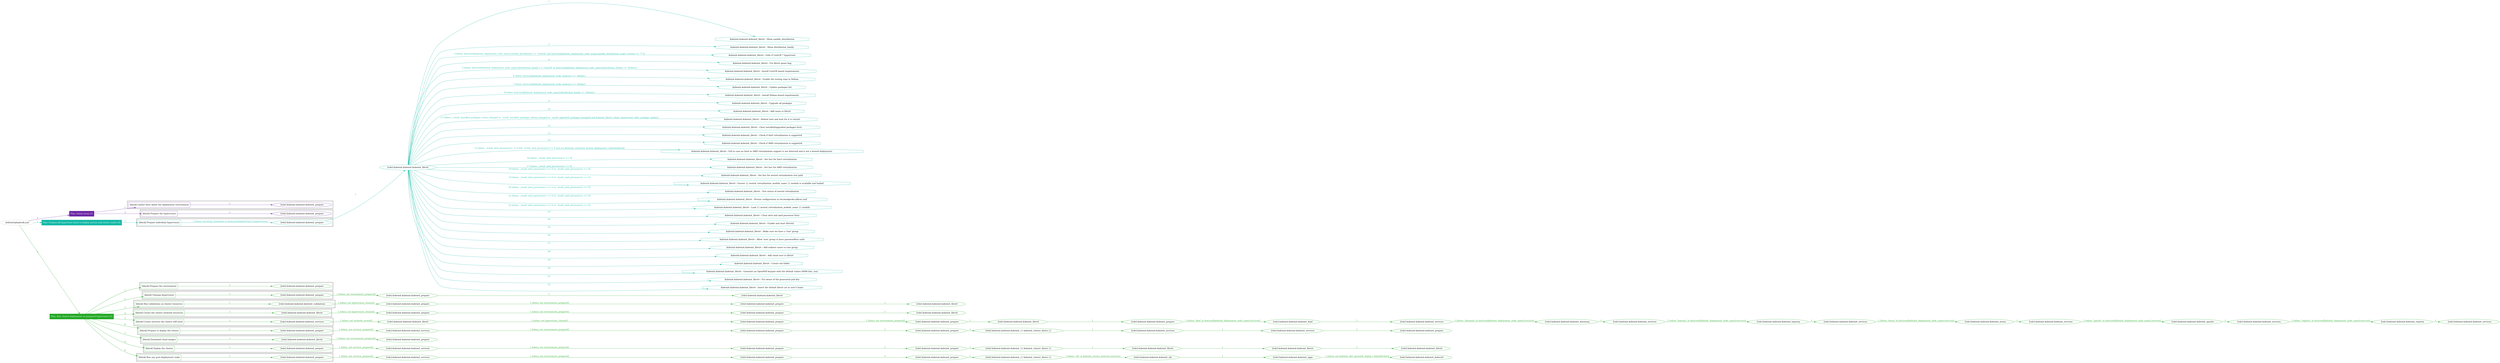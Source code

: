 digraph {
	graph [concentrate=true ordering=in rankdir=LR ratio=fill]
	edge [esep=5 sep=10]
	"kubeinit/playbook.yml" [id=root_node style=dotted]
	play_49b51505 [label="Play: Initial setup (1)" color="#6c27a5" fontcolor="#ffffff" id=play_49b51505 shape=box style=filled tooltip=localhost]
	"kubeinit/playbook.yml" -> play_49b51505 [label="1 " color="#6c27a5" fontcolor="#6c27a5" id=edge_2d3513f8 labeltooltip="1 " tooltip="1 "]
	subgraph "kubeinit.kubeinit.kubeinit_prepare" {
		role_cd0fc7f8 [label="[role] kubeinit.kubeinit.kubeinit_prepare" color="#6c27a5" id=role_cd0fc7f8 tooltip="kubeinit.kubeinit.kubeinit_prepare"]
	}
	subgraph "kubeinit.kubeinit.kubeinit_prepare" {
		role_eb6b8a7d [label="[role] kubeinit.kubeinit.kubeinit_prepare" color="#6c27a5" id=role_eb6b8a7d tooltip="kubeinit.kubeinit.kubeinit_prepare"]
	}
	subgraph "Play: Initial setup (1)" {
		play_49b51505 -> block_86d5ac49 [label=1 color="#6c27a5" fontcolor="#6c27a5" id=edge_d8d9e58f labeltooltip=1 tooltip=1]
		subgraph cluster_block_86d5ac49 {
			block_86d5ac49 [label="[block] Gather facts about the deployment environment" color="#6c27a5" id=block_86d5ac49 labeltooltip="Gather facts about the deployment environment" shape=box tooltip="Gather facts about the deployment environment"]
			block_86d5ac49 -> role_cd0fc7f8 [label="1 " color="#6c27a5" fontcolor="#6c27a5" id=edge_40d20348 labeltooltip="1 " tooltip="1 "]
		}
		play_49b51505 -> block_b45642b1 [label=2 color="#6c27a5" fontcolor="#6c27a5" id=edge_23cfbe0f labeltooltip=2 tooltip=2]
		subgraph cluster_block_b45642b1 {
			block_b45642b1 [label="[block] Prepare the hypervisors" color="#6c27a5" id=block_b45642b1 labeltooltip="Prepare the hypervisors" shape=box tooltip="Prepare the hypervisors"]
			block_b45642b1 -> role_eb6b8a7d [label="1 " color="#6c27a5" fontcolor="#6c27a5" id=edge_4bbdfbe9 labeltooltip="1 " tooltip="1 "]
		}
	}
	play_2eb4110e [label="Play: Prepare all hypervisor hosts to deploy service and cluster nodes (0)" color="#13b9a6" fontcolor="#ffffff" id=play_2eb4110e shape=box style=filled tooltip="Play: Prepare all hypervisor hosts to deploy service and cluster nodes (0)"]
	"kubeinit/playbook.yml" -> play_2eb4110e [label="2 " color="#13b9a6" fontcolor="#13b9a6" id=edge_5e67db60 labeltooltip="2 " tooltip="2 "]
	subgraph "kubeinit.kubeinit.kubeinit_libvirt" {
		role_a97afbe8 [label="[role] kubeinit.kubeinit.kubeinit_libvirt" color="#13b9a6" id=role_a97afbe8 tooltip="kubeinit.kubeinit.kubeinit_libvirt"]
		task_e795a2ad [label="kubeinit.kubeinit.kubeinit_libvirt : Show ansible_distribution" color="#13b9a6" id=task_e795a2ad shape=octagon tooltip="kubeinit.kubeinit.kubeinit_libvirt : Show ansible_distribution"]
		role_a97afbe8 -> task_e795a2ad [label="1 " color="#13b9a6" fontcolor="#13b9a6" id=edge_df64c2c2 labeltooltip="1 " tooltip="1 "]
		task_c89ff887 [label="kubeinit.kubeinit.kubeinit_libvirt : Show distribution_family" color="#13b9a6" id=task_c89ff887 shape=octagon tooltip="kubeinit.kubeinit.kubeinit_libvirt : Show distribution_family"]
		role_a97afbe8 -> task_c89ff887 [label="2 " color="#13b9a6" fontcolor="#13b9a6" id=edge_a004bf5e labeltooltip="2 " tooltip="2 "]
		task_059171b0 [label="kubeinit.kubeinit.kubeinit_libvirt : Fails if CentOS 7 hypervisor" color="#13b9a6" id=task_059171b0 shape=octagon tooltip="kubeinit.kubeinit.kubeinit_libvirt : Fails if CentOS 7 hypervisor"]
		role_a97afbe8 -> task_059171b0 [label="3 [when: (hostvars[kubeinit_deployment_node_name].ansible_distribution == 'CentOS' and hostvars[kubeinit_deployment_node_name].ansible_distribution_major_version == \"7\")]" color="#13b9a6" fontcolor="#13b9a6" id=edge_6c33b19e labeltooltip="3 [when: (hostvars[kubeinit_deployment_node_name].ansible_distribution == 'CentOS' and hostvars[kubeinit_deployment_node_name].ansible_distribution_major_version == \"7\")]" tooltip="3 [when: (hostvars[kubeinit_deployment_node_name].ansible_distribution == 'CentOS' and hostvars[kubeinit_deployment_node_name].ansible_distribution_major_version == \"7\")]"]
		task_b931b1ce [label="kubeinit.kubeinit.kubeinit_libvirt : Fix libvirt qemu bug" color="#13b9a6" id=task_b931b1ce shape=octagon tooltip="kubeinit.kubeinit.kubeinit_libvirt : Fix libvirt qemu bug"]
		role_a97afbe8 -> task_b931b1ce [label="4 " color="#13b9a6" fontcolor="#13b9a6" id=edge_58f13077 labeltooltip="4 " tooltip="4 "]
		task_9439b540 [label="kubeinit.kubeinit.kubeinit_libvirt : Install CentOS based requirements" color="#13b9a6" id=task_9439b540 shape=octagon tooltip="kubeinit.kubeinit.kubeinit_libvirt : Install CentOS based requirements"]
		role_a97afbe8 -> task_9439b540 [label="5 [when: hostvars[kubeinit_deployment_node_name].distribution_family == 'CentOS' or hostvars[kubeinit_deployment_node_name].distribution_family == 'Fedora']" color="#13b9a6" fontcolor="#13b9a6" id=edge_5239a0cb labeltooltip="5 [when: hostvars[kubeinit_deployment_node_name].distribution_family == 'CentOS' or hostvars[kubeinit_deployment_node_name].distribution_family == 'Fedora']" tooltip="5 [when: hostvars[kubeinit_deployment_node_name].distribution_family == 'CentOS' or hostvars[kubeinit_deployment_node_name].distribution_family == 'Fedora']"]
		task_f1106216 [label="kubeinit.kubeinit.kubeinit_libvirt : Enable the testing repo in Debian" color="#13b9a6" id=task_f1106216 shape=octagon tooltip="kubeinit.kubeinit.kubeinit_libvirt : Enable the testing repo in Debian"]
		role_a97afbe8 -> task_f1106216 [label="6 [when: hostvars[kubeinit_deployment_node_name].os == 'debian']" color="#13b9a6" fontcolor="#13b9a6" id=edge_aa93ad70 labeltooltip="6 [when: hostvars[kubeinit_deployment_node_name].os == 'debian']" tooltip="6 [when: hostvars[kubeinit_deployment_node_name].os == 'debian']"]
		task_cbb48959 [label="kubeinit.kubeinit.kubeinit_libvirt : Update packages list" color="#13b9a6" id=task_cbb48959 shape=octagon tooltip="kubeinit.kubeinit.kubeinit_libvirt : Update packages list"]
		role_a97afbe8 -> task_cbb48959 [label="7 [when: hostvars[kubeinit_deployment_node_name].os == 'debian']" color="#13b9a6" fontcolor="#13b9a6" id=edge_50287900 labeltooltip="7 [when: hostvars[kubeinit_deployment_node_name].os == 'debian']" tooltip="7 [when: hostvars[kubeinit_deployment_node_name].os == 'debian']"]
		task_2c31e83f [label="kubeinit.kubeinit.kubeinit_libvirt : Install Debian based requirements" color="#13b9a6" id=task_2c31e83f shape=octagon tooltip="kubeinit.kubeinit.kubeinit_libvirt : Install Debian based requirements"]
		role_a97afbe8 -> task_2c31e83f [label="8 [when: hostvars[kubeinit_deployment_node_name].distribution_family == 'Debian']" color="#13b9a6" fontcolor="#13b9a6" id=edge_28417ebb labeltooltip="8 [when: hostvars[kubeinit_deployment_node_name].distribution_family == 'Debian']" tooltip="8 [when: hostvars[kubeinit_deployment_node_name].distribution_family == 'Debian']"]
		task_8ee64b0a [label="kubeinit.kubeinit.kubeinit_libvirt : Upgrade all packages" color="#13b9a6" id=task_8ee64b0a shape=octagon tooltip="kubeinit.kubeinit.kubeinit_libvirt : Upgrade all packages"]
		role_a97afbe8 -> task_8ee64b0a [label="9 " color="#13b9a6" fontcolor="#13b9a6" id=edge_de31dd21 labeltooltip="9 " tooltip="9 "]
		task_4811f8cc [label="kubeinit.kubeinit.kubeinit_libvirt : Add users to libvirt" color="#13b9a6" id=task_4811f8cc shape=octagon tooltip="kubeinit.kubeinit.kubeinit_libvirt : Add users to libvirt"]
		role_a97afbe8 -> task_4811f8cc [label="10 " color="#13b9a6" fontcolor="#13b9a6" id=edge_406c4651 labeltooltip="10 " tooltip="10 "]
		task_6046eeeb [label="kubeinit.kubeinit.kubeinit_libvirt : Reboot host and wait for it to restart" color="#13b9a6" id=task_6046eeeb shape=octagon tooltip="kubeinit.kubeinit.kubeinit_libvirt : Reboot host and wait for it to restart"]
		role_a97afbe8 -> task_6046eeeb [label="11 [when: (_result_installed_packages_centos.changed or _result_installed_packages_debian.changed or _result_upgraded_packages.changed) and kubeinit_libvirt_reboot_hypervisors_after_package_update]" color="#13b9a6" fontcolor="#13b9a6" id=edge_9d222ad2 labeltooltip="11 [when: (_result_installed_packages_centos.changed or _result_installed_packages_debian.changed or _result_upgraded_packages.changed) and kubeinit_libvirt_reboot_hypervisors_after_package_update]" tooltip="11 [when: (_result_installed_packages_centos.changed or _result_installed_packages_debian.changed or _result_upgraded_packages.changed) and kubeinit_libvirt_reboot_hypervisors_after_package_update]"]
		task_90b284af [label="kubeinit.kubeinit.kubeinit_libvirt : Clear installed/upgraded packages facts" color="#13b9a6" id=task_90b284af shape=octagon tooltip="kubeinit.kubeinit.kubeinit_libvirt : Clear installed/upgraded packages facts"]
		role_a97afbe8 -> task_90b284af [label="12 " color="#13b9a6" fontcolor="#13b9a6" id=edge_8bb08df6 labeltooltip="12 " tooltip="12 "]
		task_0e9b780a [label="kubeinit.kubeinit.kubeinit_libvirt : Check if Intel virtualization is supported" color="#13b9a6" id=task_0e9b780a shape=octagon tooltip="kubeinit.kubeinit.kubeinit_libvirt : Check if Intel virtualization is supported"]
		role_a97afbe8 -> task_0e9b780a [label="13 " color="#13b9a6" fontcolor="#13b9a6" id=edge_11b6e7f2 labeltooltip="13 " tooltip="13 "]
		task_1be9a742 [label="kubeinit.kubeinit.kubeinit_libvirt : Check if AMD virtualization is supported" color="#13b9a6" id=task_1be9a742 shape=octagon tooltip="kubeinit.kubeinit.kubeinit_libvirt : Check if AMD virtualization is supported"]
		role_a97afbe8 -> task_1be9a742 [label="14 " color="#13b9a6" fontcolor="#13b9a6" id=edge_a30531a2 labeltooltip="14 " tooltip="14 "]
		task_4d8ec58a [label="kubeinit.kubeinit.kubeinit_libvirt : Fail in case no Intel or AMD virtualization support is not detected and is not a hosted deployment." color="#13b9a6" id=task_4d8ec58a shape=octagon tooltip="kubeinit.kubeinit.kubeinit_libvirt : Fail in case no Intel or AMD virtualization support is not detected and is not a hosted deployment."]
		role_a97afbe8 -> task_4d8ec58a [label="15 [when: _result_intel_processor.rc != 0 and _result_amd_processor.rc != 0 and not (kubeinit_inventory_hosted_deployment | default(false))]" color="#13b9a6" fontcolor="#13b9a6" id=edge_16a125c0 labeltooltip="15 [when: _result_intel_processor.rc != 0 and _result_amd_processor.rc != 0 and not (kubeinit_inventory_hosted_deployment | default(false))]" tooltip="15 [when: _result_intel_processor.rc != 0 and _result_amd_processor.rc != 0 and not (kubeinit_inventory_hosted_deployment | default(false))]"]
		task_b3cd6669 [label="kubeinit.kubeinit.kubeinit_libvirt : Set fact for Intel virtualization" color="#13b9a6" id=task_b3cd6669 shape=octagon tooltip="kubeinit.kubeinit.kubeinit_libvirt : Set fact for Intel virtualization"]
		role_a97afbe8 -> task_b3cd6669 [label="16 [when: _result_intel_processor.rc == 0]" color="#13b9a6" fontcolor="#13b9a6" id=edge_9be52279 labeltooltip="16 [when: _result_intel_processor.rc == 0]" tooltip="16 [when: _result_intel_processor.rc == 0]"]
		task_a6867cb7 [label="kubeinit.kubeinit.kubeinit_libvirt : Set fact for AMD virtualization" color="#13b9a6" id=task_a6867cb7 shape=octagon tooltip="kubeinit.kubeinit.kubeinit_libvirt : Set fact for AMD virtualization"]
		role_a97afbe8 -> task_a6867cb7 [label="17 [when: _result_amd_processor.rc == 0]" color="#13b9a6" fontcolor="#13b9a6" id=edge_e46df52f labeltooltip="17 [when: _result_amd_processor.rc == 0]" tooltip="17 [when: _result_amd_processor.rc == 0]"]
		task_5909870a [label="kubeinit.kubeinit.kubeinit_libvirt : Set fact for nested virtualization test path" color="#13b9a6" id=task_5909870a shape=octagon tooltip="kubeinit.kubeinit.kubeinit_libvirt : Set fact for nested virtualization test path"]
		role_a97afbe8 -> task_5909870a [label="18 [when: _result_intel_processor.rc == 0 or _result_amd_processor.rc == 0]" color="#13b9a6" fontcolor="#13b9a6" id=edge_743c180f labeltooltip="18 [when: _result_intel_processor.rc == 0 or _result_amd_processor.rc == 0]" tooltip="18 [when: _result_intel_processor.rc == 0 or _result_amd_processor.rc == 0]"]
		task_4d26c961 [label="kubeinit.kubeinit.kubeinit_libvirt : Ensure {{ nested_virtualization_module_name }} module is available and loaded" color="#13b9a6" id=task_4d26c961 shape=octagon tooltip="kubeinit.kubeinit.kubeinit_libvirt : Ensure {{ nested_virtualization_module_name }} module is available and loaded"]
		role_a97afbe8 -> task_4d26c961 [label="19 [when: _result_intel_processor.rc == 0 or _result_amd_processor.rc == 0]" color="#13b9a6" fontcolor="#13b9a6" id=edge_06fc6cc8 labeltooltip="19 [when: _result_intel_processor.rc == 0 or _result_amd_processor.rc == 0]" tooltip="19 [when: _result_intel_processor.rc == 0 or _result_amd_processor.rc == 0]"]
		task_dcd2cfd9 [label="kubeinit.kubeinit.kubeinit_libvirt : Test status of nested virtualization" color="#13b9a6" id=task_dcd2cfd9 shape=octagon tooltip="kubeinit.kubeinit.kubeinit_libvirt : Test status of nested virtualization"]
		role_a97afbe8 -> task_dcd2cfd9 [label="20 [when: _result_intel_processor.rc == 0 or _result_amd_processor.rc == 0]" color="#13b9a6" fontcolor="#13b9a6" id=edge_53f23fec labeltooltip="20 [when: _result_intel_processor.rc == 0 or _result_amd_processor.rc == 0]" tooltip="20 [when: _result_intel_processor.rc == 0 or _result_amd_processor.rc == 0]"]
		task_3d4ab33c [label="kubeinit.kubeinit.kubeinit_libvirt : Persist configuration in /etc/modprobe.d/kvm.conf" color="#13b9a6" id=task_3d4ab33c shape=octagon tooltip="kubeinit.kubeinit.kubeinit_libvirt : Persist configuration in /etc/modprobe.d/kvm.conf"]
		role_a97afbe8 -> task_3d4ab33c [label="21 [when: _result_intel_processor.rc == 0 or _result_amd_processor.rc == 0]" color="#13b9a6" fontcolor="#13b9a6" id=edge_03267947 labeltooltip="21 [when: _result_intel_processor.rc == 0 or _result_amd_processor.rc == 0]" tooltip="21 [when: _result_intel_processor.rc == 0 or _result_amd_processor.rc == 0]"]
		task_05ed831d [label="kubeinit.kubeinit.kubeinit_libvirt : Load {{ nested_virtualization_module_name }} module" color="#13b9a6" id=task_05ed831d shape=octagon tooltip="kubeinit.kubeinit.kubeinit_libvirt : Load {{ nested_virtualization_module_name }} module"]
		role_a97afbe8 -> task_05ed831d [label="22 [when: _result_intel_processor.rc == 0 or _result_amd_processor.rc == 0]" color="#13b9a6" fontcolor="#13b9a6" id=edge_d57f4a84 labeltooltip="22 [when: _result_intel_processor.rc == 0 or _result_amd_processor.rc == 0]" tooltip="22 [when: _result_intel_processor.rc == 0 or _result_amd_processor.rc == 0]"]
		task_0d3c53d5 [label="kubeinit.kubeinit.kubeinit_libvirt : Clear intel and amd processor facts" color="#13b9a6" id=task_0d3c53d5 shape=octagon tooltip="kubeinit.kubeinit.kubeinit_libvirt : Clear intel and amd processor facts"]
		role_a97afbe8 -> task_0d3c53d5 [label="23 " color="#13b9a6" fontcolor="#13b9a6" id=edge_032f8b65 labeltooltip="23 " tooltip="23 "]
		task_0e8b81ff [label="kubeinit.kubeinit.kubeinit_libvirt : Enable and start libvirtd" color="#13b9a6" id=task_0e8b81ff shape=octagon tooltip="kubeinit.kubeinit.kubeinit_libvirt : Enable and start libvirtd"]
		role_a97afbe8 -> task_0e8b81ff [label="24 " color="#13b9a6" fontcolor="#13b9a6" id=edge_39d0bf24 labeltooltip="24 " tooltip="24 "]
		task_56b3aefc [label="kubeinit.kubeinit.kubeinit_libvirt : Make sure we have a 'toor' group" color="#13b9a6" id=task_56b3aefc shape=octagon tooltip="kubeinit.kubeinit.kubeinit_libvirt : Make sure we have a 'toor' group"]
		role_a97afbe8 -> task_56b3aefc [label="25 " color="#13b9a6" fontcolor="#13b9a6" id=edge_4eb9355f labeltooltip="25 " tooltip="25 "]
		task_272423d9 [label="kubeinit.kubeinit.kubeinit_libvirt : Allow 'toor' group to have passwordless sudo" color="#13b9a6" id=task_272423d9 shape=octagon tooltip="kubeinit.kubeinit.kubeinit_libvirt : Allow 'toor' group to have passwordless sudo"]
		role_a97afbe8 -> task_272423d9 [label="26 " color="#13b9a6" fontcolor="#13b9a6" id=edge_8308e6ca labeltooltip="26 " tooltip="26 "]
		task_f9a1ee6b [label="kubeinit.kubeinit.kubeinit_libvirt : Add sudoers users to toor group" color="#13b9a6" id=task_f9a1ee6b shape=octagon tooltip="kubeinit.kubeinit.kubeinit_libvirt : Add sudoers users to toor group"]
		role_a97afbe8 -> task_f9a1ee6b [label="27 " color="#13b9a6" fontcolor="#13b9a6" id=edge_b2dc9477 labeltooltip="27 " tooltip="27 "]
		task_092495aa [label="kubeinit.kubeinit.kubeinit_libvirt : Add cloud user to libvirt" color="#13b9a6" id=task_092495aa shape=octagon tooltip="kubeinit.kubeinit.kubeinit_libvirt : Add cloud user to libvirt"]
		role_a97afbe8 -> task_092495aa [label="28 " color="#13b9a6" fontcolor="#13b9a6" id=edge_a7786fb4 labeltooltip="28 " tooltip="28 "]
		task_3629dc89 [label="kubeinit.kubeinit.kubeinit_libvirt : Create ssh folder" color="#13b9a6" id=task_3629dc89 shape=octagon tooltip="kubeinit.kubeinit.kubeinit_libvirt : Create ssh folder"]
		role_a97afbe8 -> task_3629dc89 [label="29 " color="#13b9a6" fontcolor="#13b9a6" id=edge_08bef6b9 labeltooltip="29 " tooltip="29 "]
		task_7805c069 [label="kubeinit.kubeinit.kubeinit_libvirt : Generate an OpenSSH keypair with the default values (4096 bits, rsa)" color="#13b9a6" id=task_7805c069 shape=octagon tooltip="kubeinit.kubeinit.kubeinit_libvirt : Generate an OpenSSH keypair with the default values (4096 bits, rsa)"]
		role_a97afbe8 -> task_7805c069 [label="30 " color="#13b9a6" fontcolor="#13b9a6" id=edge_c5c95fbc labeltooltip="30 " tooltip="30 "]
		task_cea8e79c [label="kubeinit.kubeinit.kubeinit_libvirt : Fix owner of the generated pub key" color="#13b9a6" id=task_cea8e79c shape=octagon tooltip="kubeinit.kubeinit.kubeinit_libvirt : Fix owner of the generated pub key"]
		role_a97afbe8 -> task_cea8e79c [label="31 " color="#13b9a6" fontcolor="#13b9a6" id=edge_921eef91 labeltooltip="31 " tooltip="31 "]
		task_257745d0 [label="kubeinit.kubeinit.kubeinit_libvirt : Insert the default libvirt uri in user's home" color="#13b9a6" id=task_257745d0 shape=octagon tooltip="kubeinit.kubeinit.kubeinit_libvirt : Insert the default libvirt uri in user's home"]
		role_a97afbe8 -> task_257745d0 [label="32 " color="#13b9a6" fontcolor="#13b9a6" id=edge_aebdd1c9 labeltooltip="32 " tooltip="32 "]
	}
	subgraph "kubeinit.kubeinit.kubeinit_prepare" {
		role_535fd236 [label="[role] kubeinit.kubeinit.kubeinit_prepare" color="#13b9a6" id=role_535fd236 tooltip="kubeinit.kubeinit.kubeinit_prepare"]
		role_535fd236 -> role_a97afbe8 [label="1 " color="#13b9a6" fontcolor="#13b9a6" id=edge_b803891a labeltooltip="1 " tooltip="1 "]
	}
	subgraph "Play: Prepare all hypervisor hosts to deploy service and cluster nodes (0)" {
		play_2eb4110e -> block_f6a9e023 [label=1 color="#13b9a6" fontcolor="#13b9a6" id=edge_2f1fdefb labeltooltip=1 tooltip=1]
		subgraph cluster_block_f6a9e023 {
			block_f6a9e023 [label="[block] Prepare individual hypervisors" color="#13b9a6" id=block_f6a9e023 labeltooltip="Prepare individual hypervisors" shape=box tooltip="Prepare individual hypervisors"]
			block_f6a9e023 -> role_535fd236 [label="1 [when: inventory_hostname in hostvars['kubeinit-facts'].hypervisors]" color="#13b9a6" fontcolor="#13b9a6" id=edge_af893415 labeltooltip="1 [when: inventory_hostname in hostvars['kubeinit-facts'].hypervisors]" tooltip="1 [when: inventory_hostname in hostvars['kubeinit-facts'].hypervisors]"]
		}
	}
	play_08345614 [label="Play: Run cluster deployment on prepared hypervisors (1)" color="#23a926" fontcolor="#ffffff" id=play_08345614 shape=box style=filled tooltip=localhost]
	"kubeinit/playbook.yml" -> play_08345614 [label="3 " color="#23a926" fontcolor="#23a926" id=edge_77f5cfdd labeltooltip="3 " tooltip="3 "]
	subgraph "kubeinit.kubeinit.kubeinit_prepare" {
		role_9e243b81 [label="[role] kubeinit.kubeinit.kubeinit_prepare" color="#23a926" id=role_9e243b81 tooltip="kubeinit.kubeinit.kubeinit_prepare"]
	}
	subgraph "kubeinit.kubeinit.kubeinit_libvirt" {
		role_7a453e3c [label="[role] kubeinit.kubeinit.kubeinit_libvirt" color="#23a926" id=role_7a453e3c tooltip="kubeinit.kubeinit.kubeinit_libvirt"]
	}
	subgraph "kubeinit.kubeinit.kubeinit_prepare" {
		role_3d3c2e9b [label="[role] kubeinit.kubeinit.kubeinit_prepare" color="#23a926" id=role_3d3c2e9b tooltip="kubeinit.kubeinit.kubeinit_prepare"]
		role_3d3c2e9b -> role_7a453e3c [label="1 " color="#23a926" fontcolor="#23a926" id=edge_581fd1ad labeltooltip="1 " tooltip="1 "]
	}
	subgraph "kubeinit.kubeinit.kubeinit_prepare" {
		role_1b4441c0 [label="[role] kubeinit.kubeinit.kubeinit_prepare" color="#23a926" id=role_1b4441c0 tooltip="kubeinit.kubeinit.kubeinit_prepare"]
		role_1b4441c0 -> role_3d3c2e9b [label="1 [when: not environment_prepared]" color="#23a926" fontcolor="#23a926" id=edge_de6b2469 labeltooltip="1 [when: not environment_prepared]" tooltip="1 [when: not environment_prepared]"]
	}
	subgraph "kubeinit.kubeinit.kubeinit_libvirt" {
		role_7ddfc2fb [label="[role] kubeinit.kubeinit.kubeinit_libvirt" color="#23a926" id=role_7ddfc2fb tooltip="kubeinit.kubeinit.kubeinit_libvirt"]
	}
	subgraph "kubeinit.kubeinit.kubeinit_prepare" {
		role_4866e1d7 [label="[role] kubeinit.kubeinit.kubeinit_prepare" color="#23a926" id=role_4866e1d7 tooltip="kubeinit.kubeinit.kubeinit_prepare"]
		role_4866e1d7 -> role_7ddfc2fb [label="1 " color="#23a926" fontcolor="#23a926" id=edge_c7d121e1 labeltooltip="1 " tooltip="1 "]
	}
	subgraph "kubeinit.kubeinit.kubeinit_prepare" {
		role_c6b5a266 [label="[role] kubeinit.kubeinit.kubeinit_prepare" color="#23a926" id=role_c6b5a266 tooltip="kubeinit.kubeinit.kubeinit_prepare"]
		role_c6b5a266 -> role_4866e1d7 [label="1 [when: not environment_prepared]" color="#23a926" fontcolor="#23a926" id=edge_dee88436 labeltooltip="1 [when: not environment_prepared]" tooltip="1 [when: not environment_prepared]"]
	}
	subgraph "kubeinit.kubeinit.kubeinit_validations" {
		role_9b909d25 [label="[role] kubeinit.kubeinit.kubeinit_validations" color="#23a926" id=role_9b909d25 tooltip="kubeinit.kubeinit.kubeinit_validations"]
		role_9b909d25 -> role_c6b5a266 [label="1 [when: not hypervisors_cleaned]" color="#23a926" fontcolor="#23a926" id=edge_e5e2d4d4 labeltooltip="1 [when: not hypervisors_cleaned]" tooltip="1 [when: not hypervisors_cleaned]"]
	}
	subgraph "kubeinit.kubeinit.kubeinit_libvirt" {
		role_a642d3e1 [label="[role] kubeinit.kubeinit.kubeinit_libvirt" color="#23a926" id=role_a642d3e1 tooltip="kubeinit.kubeinit.kubeinit_libvirt"]
	}
	subgraph "kubeinit.kubeinit.kubeinit_prepare" {
		role_b16395e1 [label="[role] kubeinit.kubeinit.kubeinit_prepare" color="#23a926" id=role_b16395e1 tooltip="kubeinit.kubeinit.kubeinit_prepare"]
		role_b16395e1 -> role_a642d3e1 [label="1 " color="#23a926" fontcolor="#23a926" id=edge_9a51b238 labeltooltip="1 " tooltip="1 "]
	}
	subgraph "kubeinit.kubeinit.kubeinit_prepare" {
		role_ded171cf [label="[role] kubeinit.kubeinit.kubeinit_prepare" color="#23a926" id=role_ded171cf tooltip="kubeinit.kubeinit.kubeinit_prepare"]
		role_ded171cf -> role_b16395e1 [label="1 [when: not environment_prepared]" color="#23a926" fontcolor="#23a926" id=edge_11413d83 labeltooltip="1 [when: not environment_prepared]" tooltip="1 [when: not environment_prepared]"]
	}
	subgraph "kubeinit.kubeinit.kubeinit_libvirt" {
		role_d60e9298 [label="[role] kubeinit.kubeinit.kubeinit_libvirt" color="#23a926" id=role_d60e9298 tooltip="kubeinit.kubeinit.kubeinit_libvirt"]
		role_d60e9298 -> role_ded171cf [label="1 [when: not hypervisors_cleaned]" color="#23a926" fontcolor="#23a926" id=edge_9e6775d2 labeltooltip="1 [when: not hypervisors_cleaned]" tooltip="1 [when: not hypervisors_cleaned]"]
	}
	subgraph "kubeinit.kubeinit.kubeinit_services" {
		role_e68feb02 [label="[role] kubeinit.kubeinit.kubeinit_services" color="#23a926" id=role_e68feb02 tooltip="kubeinit.kubeinit.kubeinit_services"]
	}
	subgraph "kubeinit.kubeinit.kubeinit_registry" {
		role_eb1f4ba2 [label="[role] kubeinit.kubeinit.kubeinit_registry" color="#23a926" id=role_eb1f4ba2 tooltip="kubeinit.kubeinit.kubeinit_registry"]
		role_eb1f4ba2 -> role_e68feb02 [label="1 " color="#23a926" fontcolor="#23a926" id=edge_67f8453b labeltooltip="1 " tooltip="1 "]
	}
	subgraph "kubeinit.kubeinit.kubeinit_services" {
		role_d185ea1c [label="[role] kubeinit.kubeinit.kubeinit_services" color="#23a926" id=role_d185ea1c tooltip="kubeinit.kubeinit.kubeinit_services"]
		role_d185ea1c -> role_eb1f4ba2 [label="1 [when: 'registry' in hostvars[kubeinit_deployment_node_name].services]" color="#23a926" fontcolor="#23a926" id=edge_f2cc5922 labeltooltip="1 [when: 'registry' in hostvars[kubeinit_deployment_node_name].services]" tooltip="1 [when: 'registry' in hostvars[kubeinit_deployment_node_name].services]"]
	}
	subgraph "kubeinit.kubeinit.kubeinit_apache" {
		role_a522f8ba [label="[role] kubeinit.kubeinit.kubeinit_apache" color="#23a926" id=role_a522f8ba tooltip="kubeinit.kubeinit.kubeinit_apache"]
		role_a522f8ba -> role_d185ea1c [label="1 " color="#23a926" fontcolor="#23a926" id=edge_56f0698d labeltooltip="1 " tooltip="1 "]
	}
	subgraph "kubeinit.kubeinit.kubeinit_services" {
		role_ba83fbe3 [label="[role] kubeinit.kubeinit.kubeinit_services" color="#23a926" id=role_ba83fbe3 tooltip="kubeinit.kubeinit.kubeinit_services"]
		role_ba83fbe3 -> role_a522f8ba [label="1 [when: 'apache' in hostvars[kubeinit_deployment_node_name].services]" color="#23a926" fontcolor="#23a926" id=edge_64031ac6 labeltooltip="1 [when: 'apache' in hostvars[kubeinit_deployment_node_name].services]" tooltip="1 [when: 'apache' in hostvars[kubeinit_deployment_node_name].services]"]
	}
	subgraph "kubeinit.kubeinit.kubeinit_nexus" {
		role_c1c0affe [label="[role] kubeinit.kubeinit.kubeinit_nexus" color="#23a926" id=role_c1c0affe tooltip="kubeinit.kubeinit.kubeinit_nexus"]
		role_c1c0affe -> role_ba83fbe3 [label="1 " color="#23a926" fontcolor="#23a926" id=edge_d7339ee8 labeltooltip="1 " tooltip="1 "]
	}
	subgraph "kubeinit.kubeinit.kubeinit_services" {
		role_29e63813 [label="[role] kubeinit.kubeinit.kubeinit_services" color="#23a926" id=role_29e63813 tooltip="kubeinit.kubeinit.kubeinit_services"]
		role_29e63813 -> role_c1c0affe [label="1 [when: 'nexus' in hostvars[kubeinit_deployment_node_name].services]" color="#23a926" fontcolor="#23a926" id=edge_0ffa04d6 labeltooltip="1 [when: 'nexus' in hostvars[kubeinit_deployment_node_name].services]" tooltip="1 [when: 'nexus' in hostvars[kubeinit_deployment_node_name].services]"]
	}
	subgraph "kubeinit.kubeinit.kubeinit_haproxy" {
		role_70eb3801 [label="[role] kubeinit.kubeinit.kubeinit_haproxy" color="#23a926" id=role_70eb3801 tooltip="kubeinit.kubeinit.kubeinit_haproxy"]
		role_70eb3801 -> role_29e63813 [label="1 " color="#23a926" fontcolor="#23a926" id=edge_1d8b8cec labeltooltip="1 " tooltip="1 "]
	}
	subgraph "kubeinit.kubeinit.kubeinit_services" {
		role_6a1a9636 [label="[role] kubeinit.kubeinit.kubeinit_services" color="#23a926" id=role_6a1a9636 tooltip="kubeinit.kubeinit.kubeinit_services"]
		role_6a1a9636 -> role_70eb3801 [label="1 [when: 'haproxy' in hostvars[kubeinit_deployment_node_name].services]" color="#23a926" fontcolor="#23a926" id=edge_02a7973a labeltooltip="1 [when: 'haproxy' in hostvars[kubeinit_deployment_node_name].services]" tooltip="1 [when: 'haproxy' in hostvars[kubeinit_deployment_node_name].services]"]
	}
	subgraph "kubeinit.kubeinit.kubeinit_dnsmasq" {
		role_e8b43a4e [label="[role] kubeinit.kubeinit.kubeinit_dnsmasq" color="#23a926" id=role_e8b43a4e tooltip="kubeinit.kubeinit.kubeinit_dnsmasq"]
		role_e8b43a4e -> role_6a1a9636 [label="1 " color="#23a926" fontcolor="#23a926" id=edge_f94ef1e2 labeltooltip="1 " tooltip="1 "]
	}
	subgraph "kubeinit.kubeinit.kubeinit_services" {
		role_87161359 [label="[role] kubeinit.kubeinit.kubeinit_services" color="#23a926" id=role_87161359 tooltip="kubeinit.kubeinit.kubeinit_services"]
		role_87161359 -> role_e8b43a4e [label="1 [when: 'dnsmasq' in hostvars[kubeinit_deployment_node_name].services]" color="#23a926" fontcolor="#23a926" id=edge_4672f225 labeltooltip="1 [when: 'dnsmasq' in hostvars[kubeinit_deployment_node_name].services]" tooltip="1 [when: 'dnsmasq' in hostvars[kubeinit_deployment_node_name].services]"]
	}
	subgraph "kubeinit.kubeinit.kubeinit_bind" {
		role_dfda8ba7 [label="[role] kubeinit.kubeinit.kubeinit_bind" color="#23a926" id=role_dfda8ba7 tooltip="kubeinit.kubeinit.kubeinit_bind"]
		role_dfda8ba7 -> role_87161359 [label="1 " color="#23a926" fontcolor="#23a926" id=edge_9f04c6a1 labeltooltip="1 " tooltip="1 "]
	}
	subgraph "kubeinit.kubeinit.kubeinit_prepare" {
		role_0efefa53 [label="[role] kubeinit.kubeinit.kubeinit_prepare" color="#23a926" id=role_0efefa53 tooltip="kubeinit.kubeinit.kubeinit_prepare"]
		role_0efefa53 -> role_dfda8ba7 [label="1 [when: 'bind' in hostvars[kubeinit_deployment_node_name].services]" color="#23a926" fontcolor="#23a926" id=edge_a551ddcd labeltooltip="1 [when: 'bind' in hostvars[kubeinit_deployment_node_name].services]" tooltip="1 [when: 'bind' in hostvars[kubeinit_deployment_node_name].services]"]
	}
	subgraph "kubeinit.kubeinit.kubeinit_libvirt" {
		role_297d4d7e [label="[role] kubeinit.kubeinit.kubeinit_libvirt" color="#23a926" id=role_297d4d7e tooltip="kubeinit.kubeinit.kubeinit_libvirt"]
		role_297d4d7e -> role_0efefa53 [label="1 " color="#23a926" fontcolor="#23a926" id=edge_12fefcc4 labeltooltip="1 " tooltip="1 "]
	}
	subgraph "kubeinit.kubeinit.kubeinit_prepare" {
		role_0403e9a0 [label="[role] kubeinit.kubeinit.kubeinit_prepare" color="#23a926" id=role_0403e9a0 tooltip="kubeinit.kubeinit.kubeinit_prepare"]
		role_0403e9a0 -> role_297d4d7e [label="1 " color="#23a926" fontcolor="#23a926" id=edge_4d19e174 labeltooltip="1 " tooltip="1 "]
	}
	subgraph "kubeinit.kubeinit.kubeinit_prepare" {
		role_c4e8dee7 [label="[role] kubeinit.kubeinit.kubeinit_prepare" color="#23a926" id=role_c4e8dee7 tooltip="kubeinit.kubeinit.kubeinit_prepare"]
		role_c4e8dee7 -> role_0403e9a0 [label="1 [when: not environment_prepared]" color="#23a926" fontcolor="#23a926" id=edge_f72bd692 labeltooltip="1 [when: not environment_prepared]" tooltip="1 [when: not environment_prepared]"]
	}
	subgraph "kubeinit.kubeinit.kubeinit_libvirt" {
		role_f7a083fe [label="[role] kubeinit.kubeinit.kubeinit_libvirt" color="#23a926" id=role_f7a083fe tooltip="kubeinit.kubeinit.kubeinit_libvirt"]
		role_f7a083fe -> role_c4e8dee7 [label="1 [when: not hypervisors_cleaned]" color="#23a926" fontcolor="#23a926" id=edge_76be5c68 labeltooltip="1 [when: not hypervisors_cleaned]" tooltip="1 [when: not hypervisors_cleaned]"]
	}
	subgraph "kubeinit.kubeinit.kubeinit_services" {
		role_f7c6bc55 [label="[role] kubeinit.kubeinit.kubeinit_services" color="#23a926" id=role_f7c6bc55 tooltip="kubeinit.kubeinit.kubeinit_services"]
		role_f7c6bc55 -> role_f7a083fe [label="1 [when: not network_created]" color="#23a926" fontcolor="#23a926" id=edge_c92d8675 labeltooltip="1 [when: not network_created]" tooltip="1 [when: not network_created]"]
	}
	subgraph "kubeinit.kubeinit.kubeinit_prepare" {
		role_6c5e24b1 [label="[role] kubeinit.kubeinit.kubeinit_prepare" color="#23a926" id=role_6c5e24b1 tooltip="kubeinit.kubeinit.kubeinit_prepare"]
	}
	subgraph "kubeinit.kubeinit.kubeinit_services" {
		role_fc35bd17 [label="[role] kubeinit.kubeinit.kubeinit_services" color="#23a926" id=role_fc35bd17 tooltip="kubeinit.kubeinit.kubeinit_services"]
		role_fc35bd17 -> role_6c5e24b1 [label="1 " color="#23a926" fontcolor="#23a926" id=edge_ed29b5a2 labeltooltip="1 " tooltip="1 "]
	}
	subgraph "kubeinit.kubeinit.kubeinit_services" {
		role_d914d470 [label="[role] kubeinit.kubeinit.kubeinit_services" color="#23a926" id=role_d914d470 tooltip="kubeinit.kubeinit.kubeinit_services"]
		role_d914d470 -> role_fc35bd17 [label="1 " color="#23a926" fontcolor="#23a926" id=edge_35e68590 labeltooltip="1 " tooltip="1 "]
	}
	subgraph "kubeinit.kubeinit.kubeinit_{{ kubeinit_cluster_distro }}" {
		role_993035ed [label="[role] kubeinit.kubeinit.kubeinit_{{ kubeinit_cluster_distro }}" color="#23a926" id=role_993035ed tooltip="kubeinit.kubeinit.kubeinit_{{ kubeinit_cluster_distro }}"]
		role_993035ed -> role_d914d470 [label="1 " color="#23a926" fontcolor="#23a926" id=edge_c4d860fa labeltooltip="1 " tooltip="1 "]
	}
	subgraph "kubeinit.kubeinit.kubeinit_prepare" {
		role_981458db [label="[role] kubeinit.kubeinit.kubeinit_prepare" color="#23a926" id=role_981458db tooltip="kubeinit.kubeinit.kubeinit_prepare"]
		role_981458db -> role_993035ed [label="1 " color="#23a926" fontcolor="#23a926" id=edge_182e5276 labeltooltip="1 " tooltip="1 "]
	}
	subgraph "kubeinit.kubeinit.kubeinit_prepare" {
		role_eec9253a [label="[role] kubeinit.kubeinit.kubeinit_prepare" color="#23a926" id=role_eec9253a tooltip="kubeinit.kubeinit.kubeinit_prepare"]
		role_eec9253a -> role_981458db [label="1 " color="#23a926" fontcolor="#23a926" id=edge_c5cf1b63 labeltooltip="1 " tooltip="1 "]
	}
	subgraph "kubeinit.kubeinit.kubeinit_services" {
		role_59c5b96a [label="[role] kubeinit.kubeinit.kubeinit_services" color="#23a926" id=role_59c5b96a tooltip="kubeinit.kubeinit.kubeinit_services"]
		role_59c5b96a -> role_eec9253a [label="1 [when: not environment_prepared]" color="#23a926" fontcolor="#23a926" id=edge_8200248b labeltooltip="1 [when: not environment_prepared]" tooltip="1 [when: not environment_prepared]"]
	}
	subgraph "kubeinit.kubeinit.kubeinit_prepare" {
		role_30873786 [label="[role] kubeinit.kubeinit.kubeinit_prepare" color="#23a926" id=role_30873786 tooltip="kubeinit.kubeinit.kubeinit_prepare"]
		role_30873786 -> role_59c5b96a [label="1 [when: not services_prepared]" color="#23a926" fontcolor="#23a926" id=edge_c12f0be0 labeltooltip="1 [when: not services_prepared]" tooltip="1 [when: not services_prepared]"]
	}
	subgraph "kubeinit.kubeinit.kubeinit_prepare" {
		role_b4350722 [label="[role] kubeinit.kubeinit.kubeinit_prepare" color="#23a926" id=role_b4350722 tooltip="kubeinit.kubeinit.kubeinit_prepare"]
	}
	subgraph "kubeinit.kubeinit.kubeinit_libvirt" {
		role_5f2646c9 [label="[role] kubeinit.kubeinit.kubeinit_libvirt" color="#23a926" id=role_5f2646c9 tooltip="kubeinit.kubeinit.kubeinit_libvirt"]
		role_5f2646c9 -> role_b4350722 [label="1 [when: not environment_prepared]" color="#23a926" fontcolor="#23a926" id=edge_b0df1e2e labeltooltip="1 [when: not environment_prepared]" tooltip="1 [when: not environment_prepared]"]
	}
	subgraph "kubeinit.kubeinit.kubeinit_libvirt" {
		role_03030e6e [label="[role] kubeinit.kubeinit.kubeinit_libvirt" color="#23a926" id=role_03030e6e tooltip="kubeinit.kubeinit.kubeinit_libvirt"]
	}
	subgraph "kubeinit.kubeinit.kubeinit_libvirt" {
		role_d77e92e0 [label="[role] kubeinit.kubeinit.kubeinit_libvirt" color="#23a926" id=role_d77e92e0 tooltip="kubeinit.kubeinit.kubeinit_libvirt"]
		role_d77e92e0 -> role_03030e6e [label="1 " color="#23a926" fontcolor="#23a926" id=edge_c72c9226 labeltooltip="1 " tooltip="1 "]
	}
	subgraph "kubeinit.kubeinit.kubeinit_libvirt" {
		role_de625e98 [label="[role] kubeinit.kubeinit.kubeinit_libvirt" color="#23a926" id=role_de625e98 tooltip="kubeinit.kubeinit.kubeinit_libvirt"]
		role_de625e98 -> role_d77e92e0 [label="1 " color="#23a926" fontcolor="#23a926" id=edge_c2c9cb12 labeltooltip="1 " tooltip="1 "]
	}
	subgraph "kubeinit.kubeinit.kubeinit_{{ kubeinit_cluster_distro }}" {
		role_997fb74c [label="[role] kubeinit.kubeinit.kubeinit_{{ kubeinit_cluster_distro }}" color="#23a926" id=role_997fb74c tooltip="kubeinit.kubeinit.kubeinit_{{ kubeinit_cluster_distro }}"]
		role_997fb74c -> role_de625e98 [label="1 " color="#23a926" fontcolor="#23a926" id=edge_c56bc205 labeltooltip="1 " tooltip="1 "]
	}
	subgraph "kubeinit.kubeinit.kubeinit_prepare" {
		role_96ea56dc [label="[role] kubeinit.kubeinit.kubeinit_prepare" color="#23a926" id=role_96ea56dc tooltip="kubeinit.kubeinit.kubeinit_prepare"]
		role_96ea56dc -> role_997fb74c [label="1 " color="#23a926" fontcolor="#23a926" id=edge_c34b9629 labeltooltip="1 " tooltip="1 "]
	}
	subgraph "kubeinit.kubeinit.kubeinit_prepare" {
		role_8a108123 [label="[role] kubeinit.kubeinit.kubeinit_prepare" color="#23a926" id=role_8a108123 tooltip="kubeinit.kubeinit.kubeinit_prepare"]
		role_8a108123 -> role_96ea56dc [label="1 " color="#23a926" fontcolor="#23a926" id=edge_a83892e1 labeltooltip="1 " tooltip="1 "]
	}
	subgraph "kubeinit.kubeinit.kubeinit_services" {
		role_447a74a6 [label="[role] kubeinit.kubeinit.kubeinit_services" color="#23a926" id=role_447a74a6 tooltip="kubeinit.kubeinit.kubeinit_services"]
		role_447a74a6 -> role_8a108123 [label="1 [when: not environment_prepared]" color="#23a926" fontcolor="#23a926" id=edge_3f6be8be labeltooltip="1 [when: not environment_prepared]" tooltip="1 [when: not environment_prepared]"]
	}
	subgraph "kubeinit.kubeinit.kubeinit_prepare" {
		role_6e4834ce [label="[role] kubeinit.kubeinit.kubeinit_prepare" color="#23a926" id=role_6e4834ce tooltip="kubeinit.kubeinit.kubeinit_prepare"]
		role_6e4834ce -> role_447a74a6 [label="1 [when: not services_prepared]" color="#23a926" fontcolor="#23a926" id=edge_87b55b40 labeltooltip="1 [when: not services_prepared]" tooltip="1 [when: not services_prepared]"]
	}
	subgraph "kubeinit.kubeinit.kubeinit_kubevirt" {
		role_3057eb53 [label="[role] kubeinit.kubeinit.kubeinit_kubevirt" color="#23a926" id=role_3057eb53 tooltip="kubeinit.kubeinit.kubeinit_kubevirt"]
	}
	subgraph "kubeinit.kubeinit.kubeinit_apps" {
		role_8d6c4a0b [label="[role] kubeinit.kubeinit.kubeinit_apps" color="#23a926" id=role_8d6c4a0b tooltip="kubeinit.kubeinit.kubeinit_apps"]
		role_8d6c4a0b -> role_3057eb53 [label="1 [when: not kubeinit_okd_openshift_deploy | default(False)]" color="#23a926" fontcolor="#23a926" id=edge_273ba781 labeltooltip="1 [when: not kubeinit_okd_openshift_deploy | default(False)]" tooltip="1 [when: not kubeinit_okd_openshift_deploy | default(False)]"]
	}
	subgraph "kubeinit.kubeinit.kubeinit_nfs" {
		role_9dab39cd [label="[role] kubeinit.kubeinit.kubeinit_nfs" color="#23a926" id=role_9dab39cd tooltip="kubeinit.kubeinit.kubeinit_nfs"]
		role_9dab39cd -> role_8d6c4a0b [label="1 " color="#23a926" fontcolor="#23a926" id=edge_862e8f48 labeltooltip="1 " tooltip="1 "]
	}
	subgraph "kubeinit.kubeinit.kubeinit_{{ kubeinit_cluster_distro }}" {
		role_8a2e58a6 [label="[role] kubeinit.kubeinit.kubeinit_{{ kubeinit_cluster_distro }}" color="#23a926" id=role_8a2e58a6 tooltip="kubeinit.kubeinit.kubeinit_{{ kubeinit_cluster_distro }}"]
		role_8a2e58a6 -> role_9dab39cd [label="1 [when: 'nfs' in kubeinit_cluster_hostvars.services]" color="#23a926" fontcolor="#23a926" id=edge_c65b2ec5 labeltooltip="1 [when: 'nfs' in kubeinit_cluster_hostvars.services]" tooltip="1 [when: 'nfs' in kubeinit_cluster_hostvars.services]"]
	}
	subgraph "kubeinit.kubeinit.kubeinit_prepare" {
		role_e67e198e [label="[role] kubeinit.kubeinit.kubeinit_prepare" color="#23a926" id=role_e67e198e tooltip="kubeinit.kubeinit.kubeinit_prepare"]
		role_e67e198e -> role_8a2e58a6 [label="1 " color="#23a926" fontcolor="#23a926" id=edge_1bc145d7 labeltooltip="1 " tooltip="1 "]
	}
	subgraph "kubeinit.kubeinit.kubeinit_prepare" {
		role_7503276e [label="[role] kubeinit.kubeinit.kubeinit_prepare" color="#23a926" id=role_7503276e tooltip="kubeinit.kubeinit.kubeinit_prepare"]
		role_7503276e -> role_e67e198e [label="1 " color="#23a926" fontcolor="#23a926" id=edge_bd366225 labeltooltip="1 " tooltip="1 "]
	}
	subgraph "kubeinit.kubeinit.kubeinit_services" {
		role_6ebc1769 [label="[role] kubeinit.kubeinit.kubeinit_services" color="#23a926" id=role_6ebc1769 tooltip="kubeinit.kubeinit.kubeinit_services"]
		role_6ebc1769 -> role_7503276e [label="1 [when: not environment_prepared]" color="#23a926" fontcolor="#23a926" id=edge_1efe4203 labeltooltip="1 [when: not environment_prepared]" tooltip="1 [when: not environment_prepared]"]
	}
	subgraph "kubeinit.kubeinit.kubeinit_prepare" {
		role_c7d73073 [label="[role] kubeinit.kubeinit.kubeinit_prepare" color="#23a926" id=role_c7d73073 tooltip="kubeinit.kubeinit.kubeinit_prepare"]
		role_c7d73073 -> role_6ebc1769 [label="1 [when: not services_prepared]" color="#23a926" fontcolor="#23a926" id=edge_c52e7973 labeltooltip="1 [when: not services_prepared]" tooltip="1 [when: not services_prepared]"]
	}
	subgraph "Play: Run cluster deployment on prepared hypervisors (1)" {
		play_08345614 -> block_a56a2b98 [label=1 color="#23a926" fontcolor="#23a926" id=edge_7595c3fd labeltooltip=1 tooltip=1]
		subgraph cluster_block_a56a2b98 {
			block_a56a2b98 [label="[block] Prepare the environment" color="#23a926" id=block_a56a2b98 labeltooltip="Prepare the environment" shape=box tooltip="Prepare the environment"]
			block_a56a2b98 -> role_9e243b81 [label="1 " color="#23a926" fontcolor="#23a926" id=edge_ffad554b labeltooltip="1 " tooltip="1 "]
		}
		play_08345614 -> block_b83973fc [label=2 color="#23a926" fontcolor="#23a926" id=edge_ac6fde1d labeltooltip=2 tooltip=2]
		subgraph cluster_block_b83973fc {
			block_b83973fc [label="[block] Cleanup hypervisors" color="#23a926" id=block_b83973fc labeltooltip="Cleanup hypervisors" shape=box tooltip="Cleanup hypervisors"]
			block_b83973fc -> role_1b4441c0 [label="1 " color="#23a926" fontcolor="#23a926" id=edge_3afa571c labeltooltip="1 " tooltip="1 "]
		}
		play_08345614 -> block_8290dd80 [label=3 color="#23a926" fontcolor="#23a926" id=edge_11428eab labeltooltip=3 tooltip=3]
		subgraph cluster_block_8290dd80 {
			block_8290dd80 [label="[block] Run validations on cluster resources" color="#23a926" id=block_8290dd80 labeltooltip="Run validations on cluster resources" shape=box tooltip="Run validations on cluster resources"]
			block_8290dd80 -> role_9b909d25 [label="1 " color="#23a926" fontcolor="#23a926" id=edge_1bdb8cb9 labeltooltip="1 " tooltip="1 "]
		}
		play_08345614 -> block_308de321 [label=4 color="#23a926" fontcolor="#23a926" id=edge_b74b7c41 labeltooltip=4 tooltip=4]
		subgraph cluster_block_308de321 {
			block_308de321 [label="[block] Create the cluster network resources" color="#23a926" id=block_308de321 labeltooltip="Create the cluster network resources" shape=box tooltip="Create the cluster network resources"]
			block_308de321 -> role_d60e9298 [label="1 " color="#23a926" fontcolor="#23a926" id=edge_5d9608a5 labeltooltip="1 " tooltip="1 "]
		}
		play_08345614 -> block_3c5c5dd7 [label=5 color="#23a926" fontcolor="#23a926" id=edge_9b1fab2e labeltooltip=5 tooltip=5]
		subgraph cluster_block_3c5c5dd7 {
			block_3c5c5dd7 [label="[block] Create services the cluster will need" color="#23a926" id=block_3c5c5dd7 labeltooltip="Create services the cluster will need" shape=box tooltip="Create services the cluster will need"]
			block_3c5c5dd7 -> role_f7c6bc55 [label="1 " color="#23a926" fontcolor="#23a926" id=edge_3b80320f labeltooltip="1 " tooltip="1 "]
		}
		play_08345614 -> block_2e651a12 [label=6 color="#23a926" fontcolor="#23a926" id=edge_79d6546f labeltooltip=6 tooltip=6]
		subgraph cluster_block_2e651a12 {
			block_2e651a12 [label="[block] Prepare to deploy the cluster" color="#23a926" id=block_2e651a12 labeltooltip="Prepare to deploy the cluster" shape=box tooltip="Prepare to deploy the cluster"]
			block_2e651a12 -> role_30873786 [label="1 " color="#23a926" fontcolor="#23a926" id=edge_156c9062 labeltooltip="1 " tooltip="1 "]
		}
		play_08345614 -> block_0cbfa448 [label=7 color="#23a926" fontcolor="#23a926" id=edge_2168c1f1 labeltooltip=7 tooltip=7]
		subgraph cluster_block_0cbfa448 {
			block_0cbfa448 [label="[block] Download cloud images" color="#23a926" id=block_0cbfa448 labeltooltip="Download cloud images" shape=box tooltip="Download cloud images"]
			block_0cbfa448 -> role_5f2646c9 [label="1 " color="#23a926" fontcolor="#23a926" id=edge_0f5eae6f labeltooltip="1 " tooltip="1 "]
		}
		play_08345614 -> block_7b1511fe [label=8 color="#23a926" fontcolor="#23a926" id=edge_2a2d3c61 labeltooltip=8 tooltip=8]
		subgraph cluster_block_7b1511fe {
			block_7b1511fe [label="[block] Deploy the cluster" color="#23a926" id=block_7b1511fe labeltooltip="Deploy the cluster" shape=box tooltip="Deploy the cluster"]
			block_7b1511fe -> role_6e4834ce [label="1 " color="#23a926" fontcolor="#23a926" id=edge_7b263697 labeltooltip="1 " tooltip="1 "]
		}
		play_08345614 -> block_b0718952 [label=9 color="#23a926" fontcolor="#23a926" id=edge_03dc20d7 labeltooltip=9 tooltip=9]
		subgraph cluster_block_b0718952 {
			block_b0718952 [label="[block] Run any post-deployment tasks" color="#23a926" id=block_b0718952 labeltooltip="Run any post-deployment tasks" shape=box tooltip="Run any post-deployment tasks"]
			block_b0718952 -> role_c7d73073 [label="1 " color="#23a926" fontcolor="#23a926" id=edge_171b4e86 labeltooltip="1 " tooltip="1 "]
		}
	}
}

